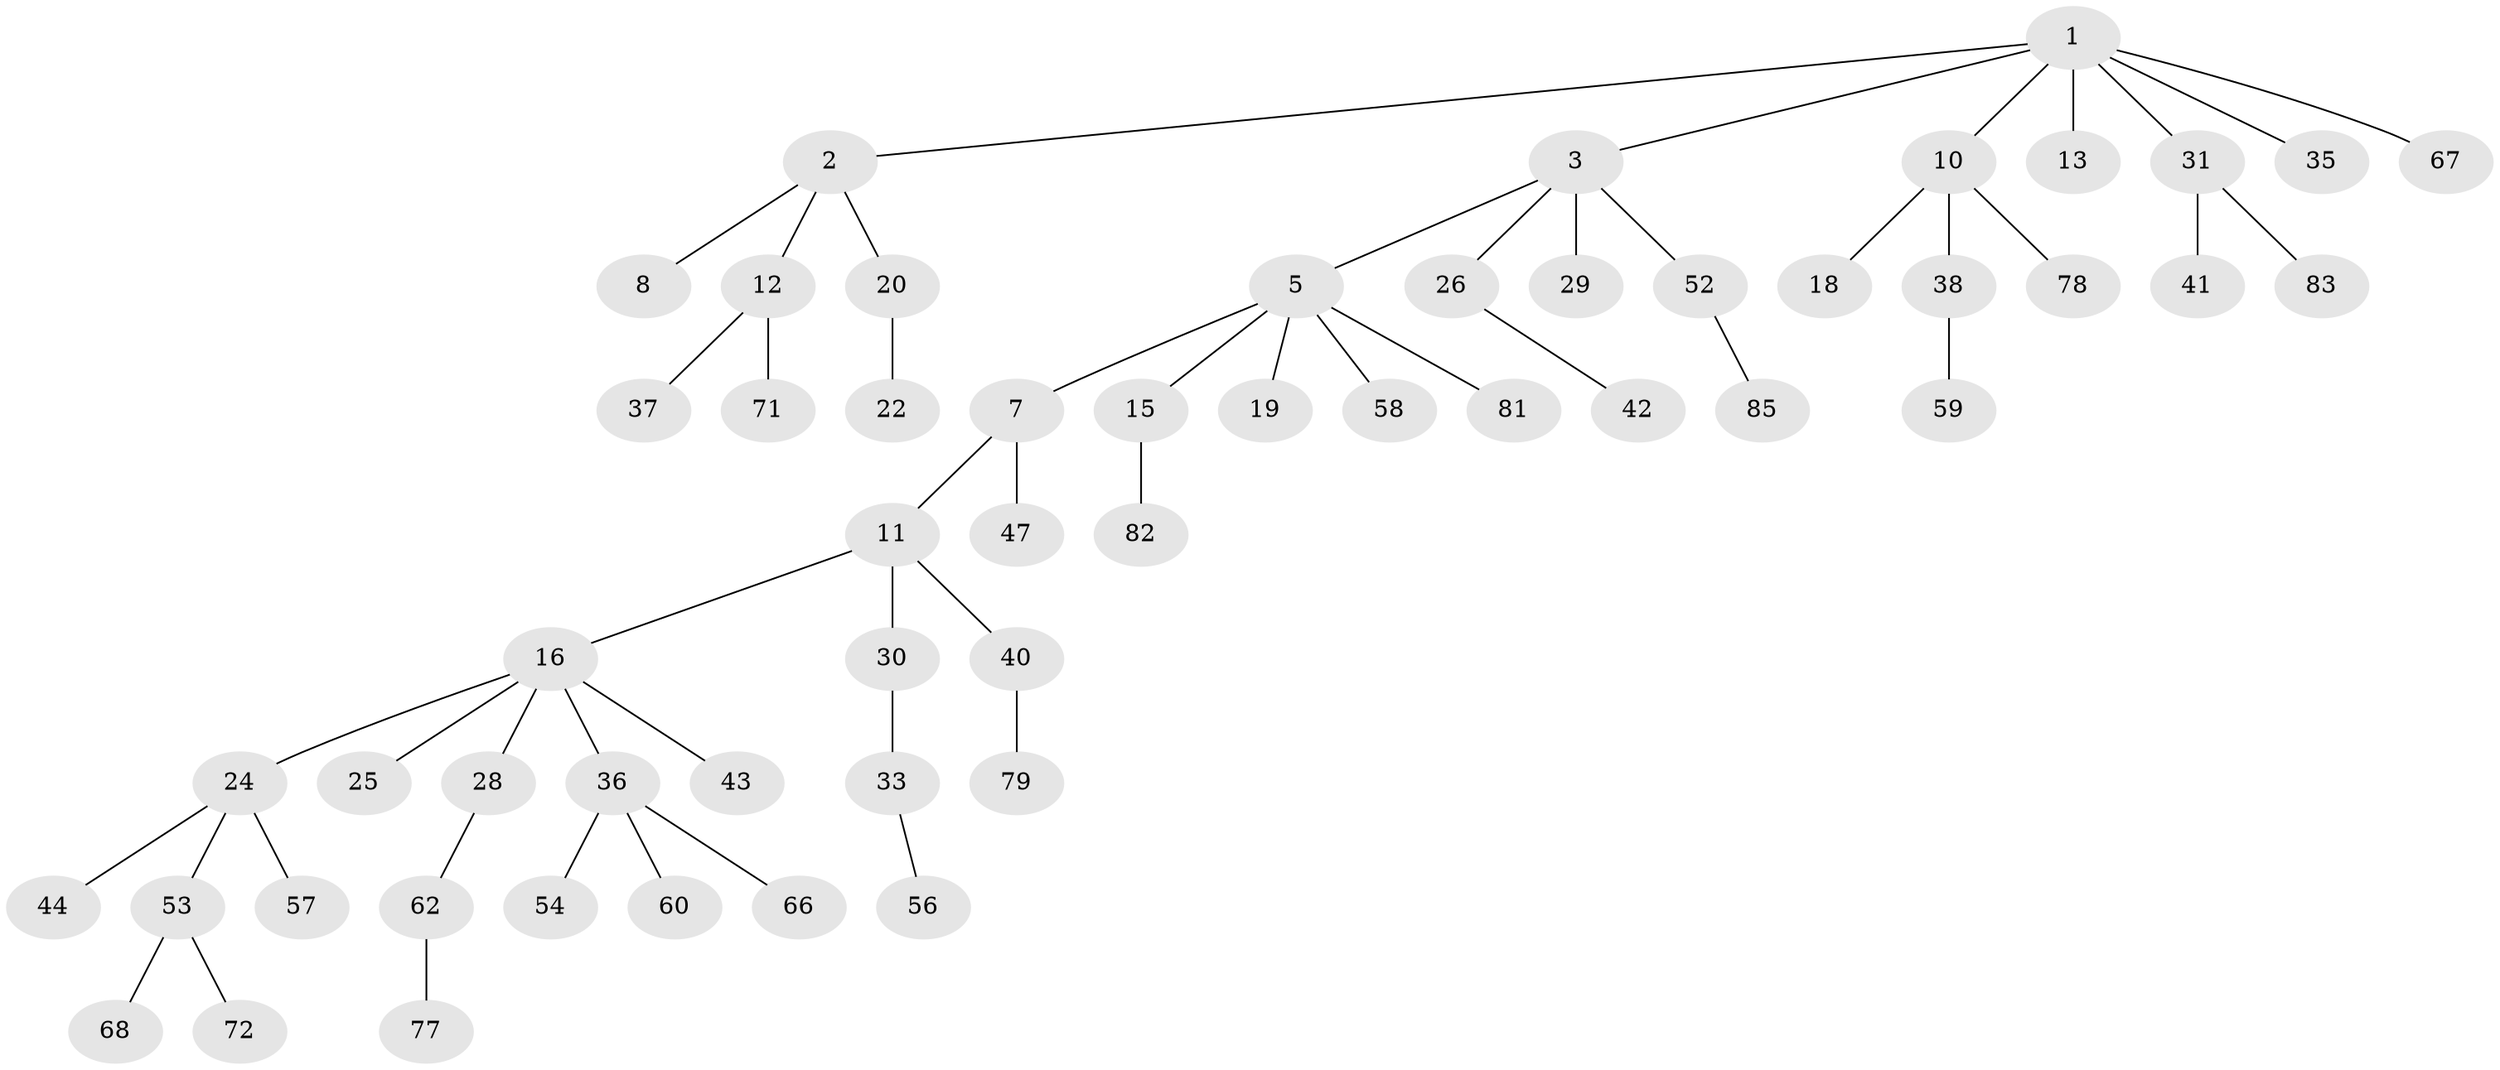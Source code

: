 // Generated by graph-tools (version 1.1) at 2025/24/03/03/25 07:24:06]
// undirected, 55 vertices, 54 edges
graph export_dot {
graph [start="1"]
  node [color=gray90,style=filled];
  1 [super="+9"];
  2 [super="+6"];
  3 [super="+4"];
  5 [super="+14"];
  7;
  8 [super="+32"];
  10 [super="+46"];
  11 [super="+23"];
  12 [super="+17"];
  13 [super="+49"];
  15 [super="+34"];
  16 [super="+21"];
  18;
  19 [super="+64"];
  20 [super="+27"];
  22;
  24 [super="+50"];
  25;
  26;
  28;
  29;
  30 [super="+55"];
  31 [super="+80"];
  33 [super="+39"];
  35;
  36 [super="+45"];
  37 [super="+69"];
  38 [super="+51"];
  40 [super="+48"];
  41 [super="+74"];
  42 [super="+84"];
  43;
  44;
  47 [super="+76"];
  52 [super="+61"];
  53 [super="+73"];
  54;
  56 [super="+63"];
  57;
  58;
  59 [super="+65"];
  60;
  62 [super="+75"];
  66 [super="+70"];
  67;
  68;
  71;
  72;
  77;
  78;
  79;
  81;
  82;
  83;
  85;
  1 -- 2;
  1 -- 3;
  1 -- 13;
  1 -- 35;
  1 -- 67;
  1 -- 10;
  1 -- 31;
  2 -- 8;
  2 -- 12;
  2 -- 20;
  3 -- 5;
  3 -- 26;
  3 -- 52;
  3 -- 29;
  5 -- 7;
  5 -- 58;
  5 -- 81;
  5 -- 19;
  5 -- 15;
  7 -- 11;
  7 -- 47;
  10 -- 18;
  10 -- 38;
  10 -- 78;
  11 -- 16;
  11 -- 30;
  11 -- 40;
  12 -- 71;
  12 -- 37;
  15 -- 82;
  16 -- 28;
  16 -- 36;
  16 -- 24;
  16 -- 43;
  16 -- 25;
  20 -- 22;
  24 -- 44;
  24 -- 53;
  24 -- 57;
  26 -- 42;
  28 -- 62;
  30 -- 33;
  31 -- 41;
  31 -- 83;
  33 -- 56;
  36 -- 60;
  36 -- 66;
  36 -- 54;
  38 -- 59;
  40 -- 79;
  52 -- 85;
  53 -- 68;
  53 -- 72;
  62 -- 77;
}
